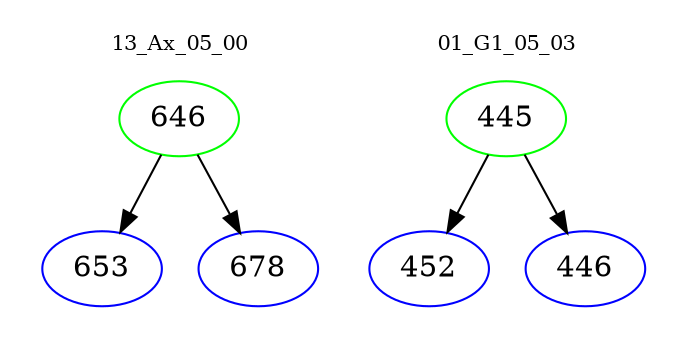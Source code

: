 digraph{
subgraph cluster_0 {
color = white
label = "13_Ax_05_00";
fontsize=10;
T0_646 [label="646", color="green"]
T0_646 -> T0_653 [color="black"]
T0_653 [label="653", color="blue"]
T0_646 -> T0_678 [color="black"]
T0_678 [label="678", color="blue"]
}
subgraph cluster_1 {
color = white
label = "01_G1_05_03";
fontsize=10;
T1_445 [label="445", color="green"]
T1_445 -> T1_452 [color="black"]
T1_452 [label="452", color="blue"]
T1_445 -> T1_446 [color="black"]
T1_446 [label="446", color="blue"]
}
}
